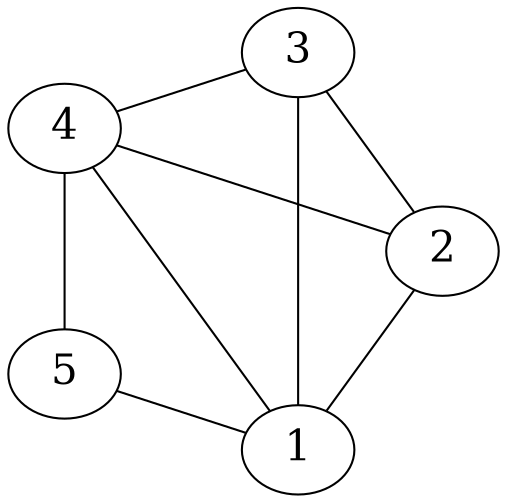 graph {
layout=circo ;
node [fontsize=20;]; 
1 -- 2;
1 -- 3;
1 -- 4;
1 -- 5;
2 -- 3;
2 -- 4;
3 -- 4;
4 -- 5;
}